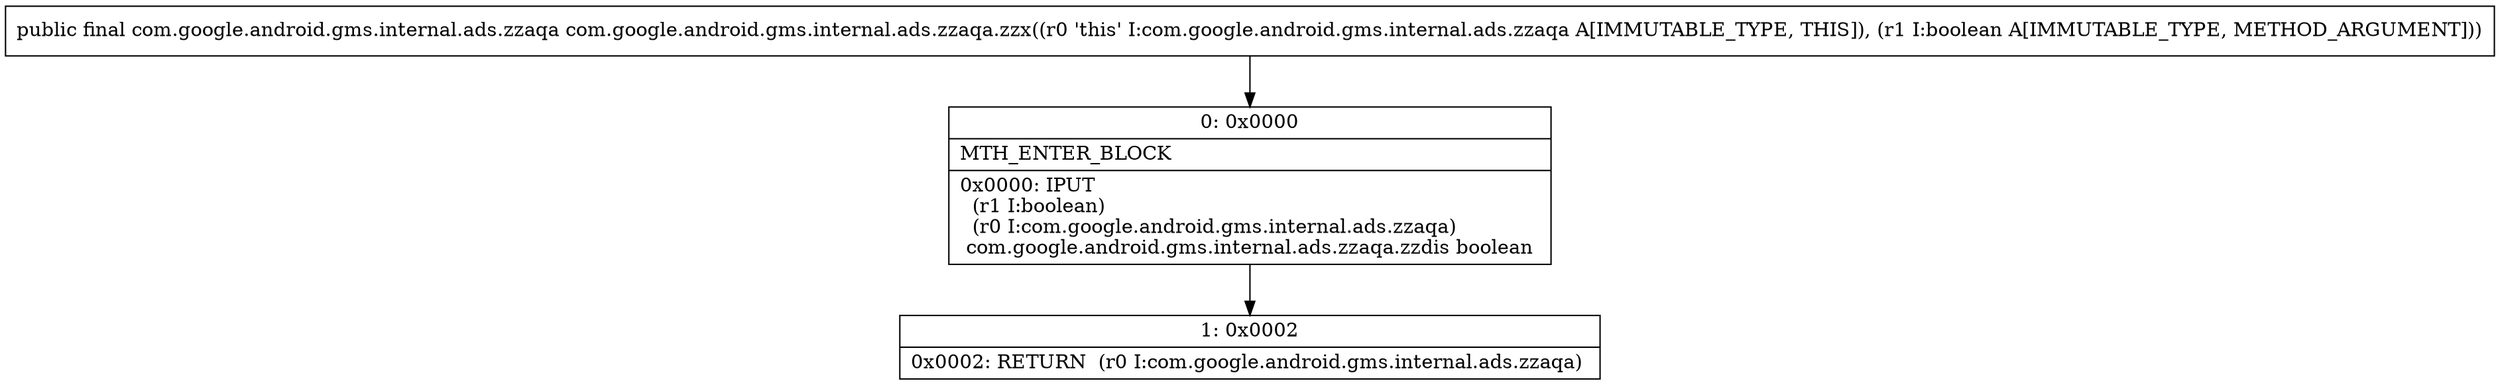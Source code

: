 digraph "CFG forcom.google.android.gms.internal.ads.zzaqa.zzx(Z)Lcom\/google\/android\/gms\/internal\/ads\/zzaqa;" {
Node_0 [shape=record,label="{0\:\ 0x0000|MTH_ENTER_BLOCK\l|0x0000: IPUT  \l  (r1 I:boolean)\l  (r0 I:com.google.android.gms.internal.ads.zzaqa)\l com.google.android.gms.internal.ads.zzaqa.zzdis boolean \l}"];
Node_1 [shape=record,label="{1\:\ 0x0002|0x0002: RETURN  (r0 I:com.google.android.gms.internal.ads.zzaqa) \l}"];
MethodNode[shape=record,label="{public final com.google.android.gms.internal.ads.zzaqa com.google.android.gms.internal.ads.zzaqa.zzx((r0 'this' I:com.google.android.gms.internal.ads.zzaqa A[IMMUTABLE_TYPE, THIS]), (r1 I:boolean A[IMMUTABLE_TYPE, METHOD_ARGUMENT])) }"];
MethodNode -> Node_0;
Node_0 -> Node_1;
}


